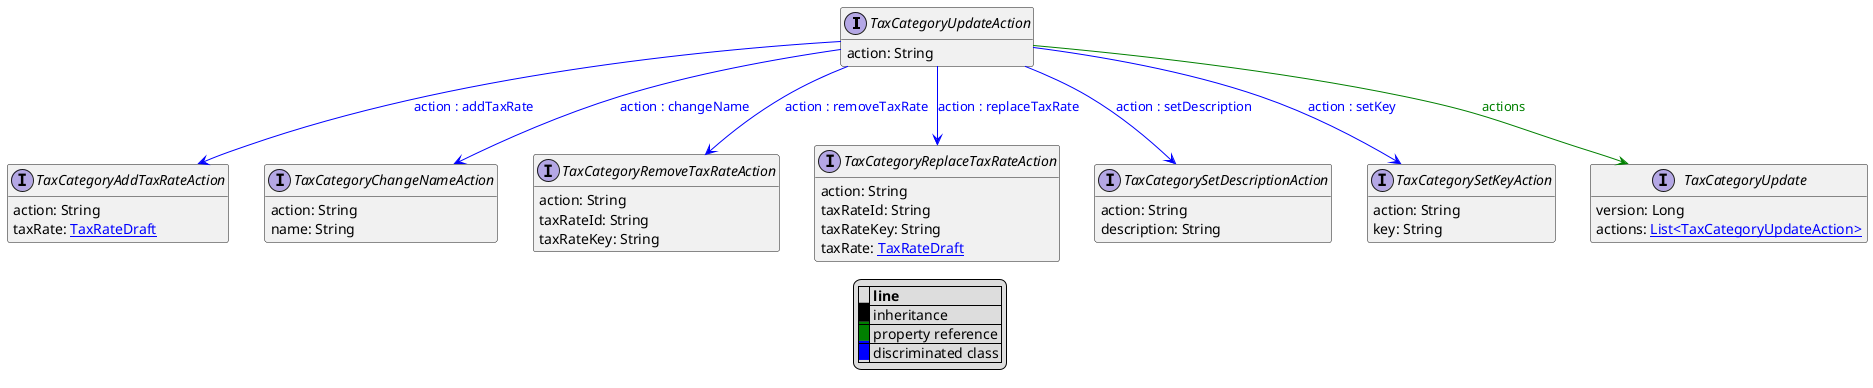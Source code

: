 @startuml

hide empty fields
hide empty methods
legend
|= |= line |
|<back:black>   </back>| inheritance |
|<back:green>   </back>| property reference |
|<back:blue>   </back>| discriminated class |
endlegend
interface TaxCategoryUpdateAction [[TaxCategoryUpdateAction.svg]]  {
    action: String
}


interface TaxCategoryAddTaxRateAction [[TaxCategoryAddTaxRateAction.svg]]  {
    action: String
    taxRate: [[TaxRateDraft.svg TaxRateDraft]]
}
interface TaxCategoryChangeNameAction [[TaxCategoryChangeNameAction.svg]]  {
    action: String
    name: String
}
interface TaxCategoryRemoveTaxRateAction [[TaxCategoryRemoveTaxRateAction.svg]]  {
    action: String
    taxRateId: String
    taxRateKey: String
}
interface TaxCategoryReplaceTaxRateAction [[TaxCategoryReplaceTaxRateAction.svg]]  {
    action: String
    taxRateId: String
    taxRateKey: String
    taxRate: [[TaxRateDraft.svg TaxRateDraft]]
}
interface TaxCategorySetDescriptionAction [[TaxCategorySetDescriptionAction.svg]]  {
    action: String
    description: String
}
interface TaxCategorySetKeyAction [[TaxCategorySetKeyAction.svg]]  {
    action: String
    key: String
}
interface TaxCategoryUpdate [[TaxCategoryUpdate.svg]]  {
    version: Long
    actions: [[TaxCategoryUpdateAction.svg List<TaxCategoryUpdateAction>]]
}
TaxCategoryUpdateAction --> TaxCategoryAddTaxRateAction #blue;text:blue : "action : addTaxRate"
TaxCategoryUpdateAction --> TaxCategoryChangeNameAction #blue;text:blue : "action : changeName"
TaxCategoryUpdateAction --> TaxCategoryRemoveTaxRateAction #blue;text:blue : "action : removeTaxRate"
TaxCategoryUpdateAction --> TaxCategoryReplaceTaxRateAction #blue;text:blue : "action : replaceTaxRate"
TaxCategoryUpdateAction --> TaxCategorySetDescriptionAction #blue;text:blue : "action : setDescription"
TaxCategoryUpdateAction --> TaxCategorySetKeyAction #blue;text:blue : "action : setKey"
TaxCategoryUpdateAction --> TaxCategoryUpdate #green;text:green : "actions"
@enduml

